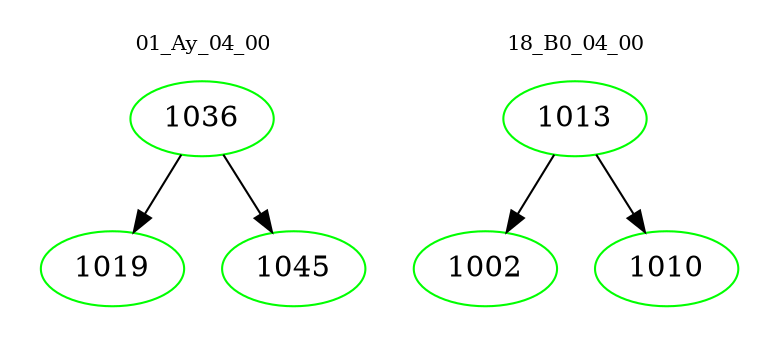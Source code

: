 digraph{
subgraph cluster_0 {
color = white
label = "01_Ay_04_00";
fontsize=10;
T0_1036 [label="1036", color="green"]
T0_1036 -> T0_1019 [color="black"]
T0_1019 [label="1019", color="green"]
T0_1036 -> T0_1045 [color="black"]
T0_1045 [label="1045", color="green"]
}
subgraph cluster_1 {
color = white
label = "18_B0_04_00";
fontsize=10;
T1_1013 [label="1013", color="green"]
T1_1013 -> T1_1002 [color="black"]
T1_1002 [label="1002", color="green"]
T1_1013 -> T1_1010 [color="black"]
T1_1010 [label="1010", color="green"]
}
}
